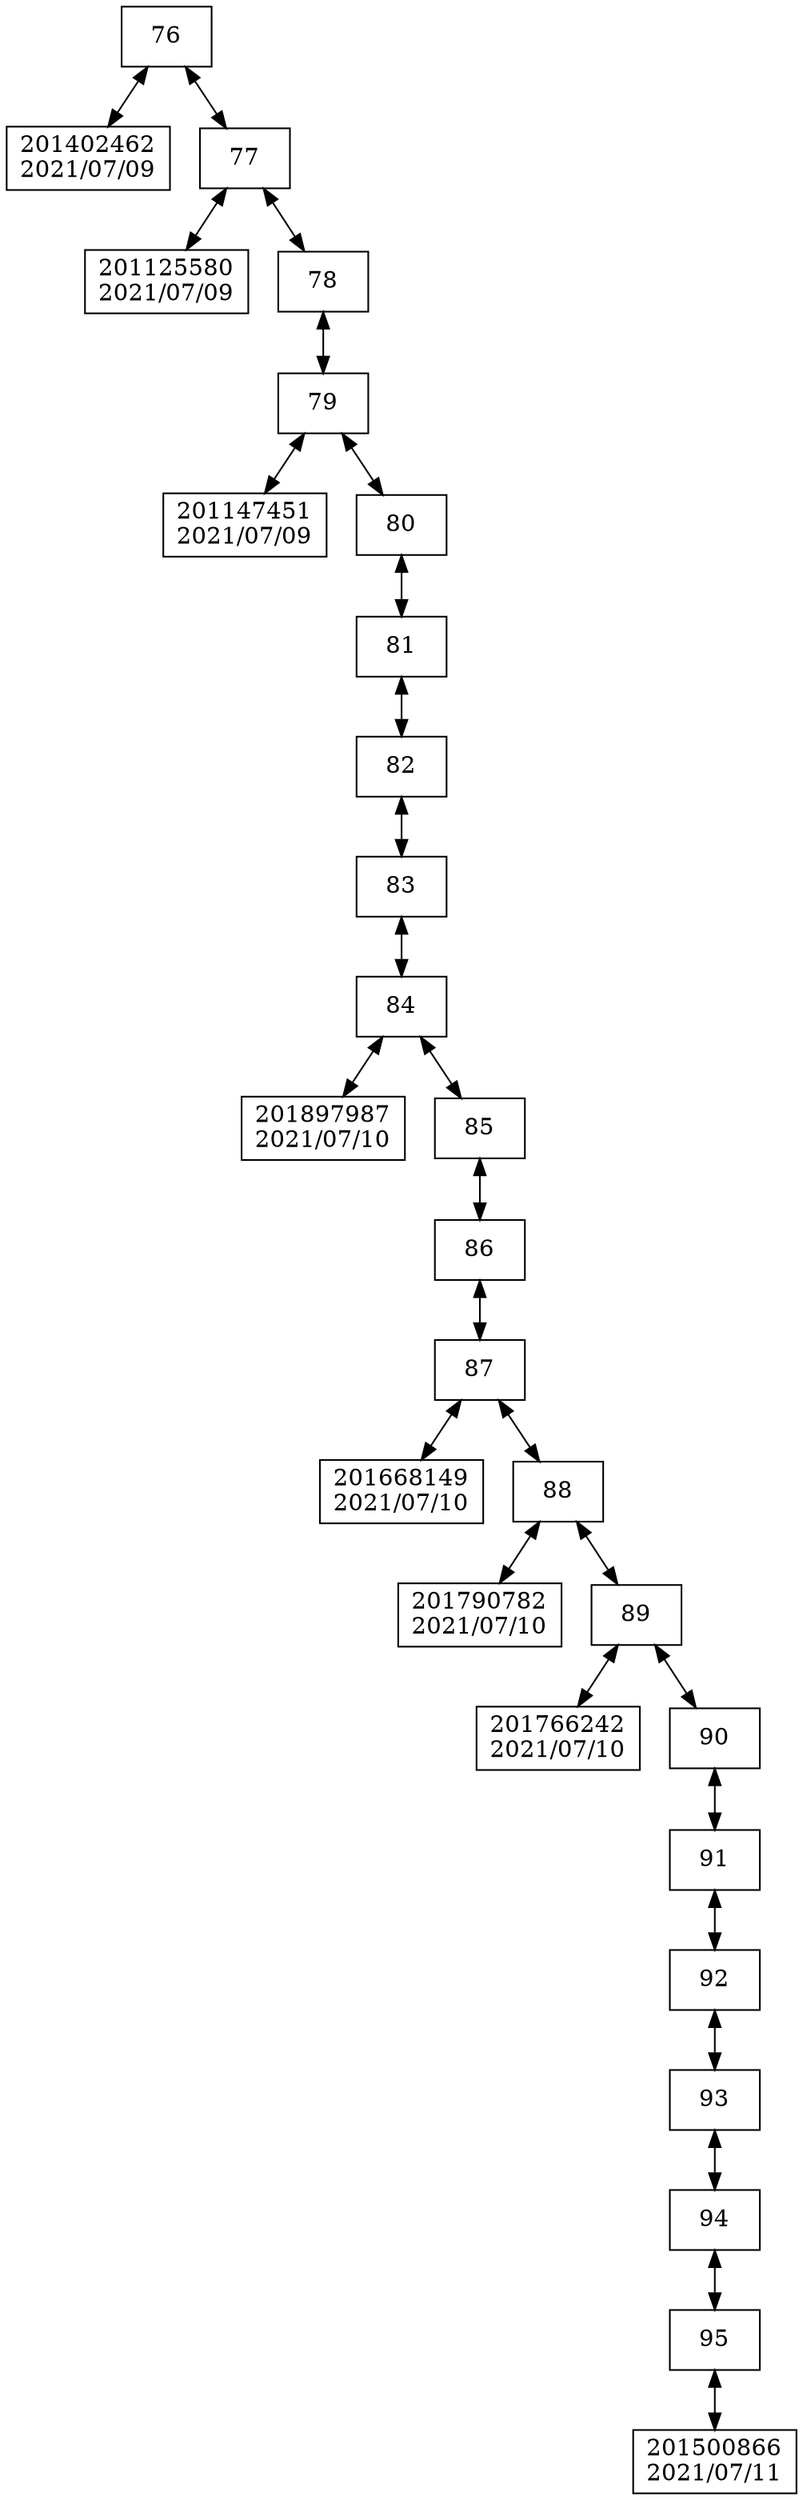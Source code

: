 digraph G{
 rankdir = TB; 
node [shape=box]; 
compound=true; 
"76"[label="76"];
"201402462"[label="201402462
2021/07/09"];
"77"[label="77"];
"201125580"[label="201125580
2021/07/09"];
"78"[label="78"];
"79"[label="79"];
"201147451"[label="201147451
2021/07/09"];
"80"[label="80"];
"81"[label="81"];
"82"[label="82"];
"83"[label="83"];
"84"[label="84"];
"201897987"[label="201897987
2021/07/10"];
"85"[label="85"];
"86"[label="86"];
"87"[label="87"];
"201668149"[label="201668149
2021/07/10"];
"88"[label="88"];
"201790782"[label="201790782
2021/07/10"];
"89"[label="89"];
"201766242"[label="201766242
2021/07/10"];
"90"[label="90"];
"91"[label="91"];
"92"[label="92"];
"93"[label="93"];
"94"[label="94"];
"95"[label="95"];
"201500866"[label="201500866
2021/07/11"];
"76" -> "201402462"[dir="both"];
"76" -> "77"[dir="both"];
"77" -> "201125580"[dir="both"];
"77" -> "78"[dir="both"];
"78" -> "79"[dir="both"];
"79" -> "201147451"[dir="both"];
"79" -> "80"[dir="both"];
"80" -> "81"[dir="both"];
"81" -> "82"[dir="both"];
"82" -> "83"[dir="both"];
"83" -> "84"[dir="both"];
"84" -> "201897987"[dir="both"];
"84" -> "85"[dir="both"];
"85" -> "86"[dir="both"];
"86" -> "87"[dir="both"];
"87" -> "201668149"[dir="both"];
"87" -> "88"[dir="both"];
"88" -> "201790782"[dir="both"];
"88" -> "89"[dir="both"];
"89" -> "201766242"[dir="both"];
"89" -> "90"[dir="both"];
"90" -> "91"[dir="both"];
"91" -> "92"[dir="both"];
"92" -> "93"[dir="both"];
"93" -> "94"[dir="both"];
"94" -> "95"[dir="both"];
"95" -> "201500866"[dir="both"];

}

